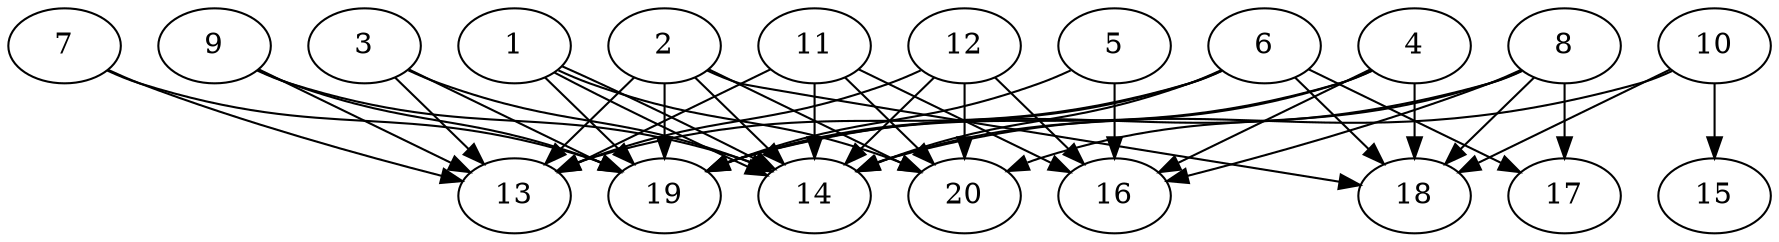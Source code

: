 // DAG automatically generated by daggen at Wed Jul 24 21:20:06 2019
// ./daggen --dot -n 20 --ccr 0.3 --fat 0.8 --regular 0.5 --density 0.8 --mindata 5242880 --maxdata 52428800 
digraph G {
  1 [size="123719680", alpha="0.14", expect_size="37115904"] 
  1 -> 14 [size ="37115904"]
  1 -> 14 [size ="37115904"]
  1 -> 19 [size ="37115904"]
  1 -> 20 [size ="37115904"]
  2 [size="147042987", alpha="0.08", expect_size="44112896"] 
  2 -> 13 [size ="44112896"]
  2 -> 14 [size ="44112896"]
  2 -> 18 [size ="44112896"]
  2 -> 19 [size ="44112896"]
  2 -> 20 [size ="44112896"]
  3 [size="81462613", alpha="0.07", expect_size="24438784"] 
  3 -> 13 [size ="24438784"]
  3 -> 14 [size ="24438784"]
  3 -> 19 [size ="24438784"]
  4 [size="142097067", alpha="0.14", expect_size="42629120"] 
  4 -> 14 [size ="42629120"]
  4 -> 16 [size ="42629120"]
  4 -> 18 [size ="42629120"]
  4 -> 19 [size ="42629120"]
  5 [size="100741120", alpha="0.08", expect_size="30222336"] 
  5 -> 16 [size ="30222336"]
  5 -> 19 [size ="30222336"]
  6 [size="108724907", alpha="0.04", expect_size="32617472"] 
  6 -> 13 [size ="32617472"]
  6 -> 14 [size ="32617472"]
  6 -> 17 [size ="32617472"]
  6 -> 18 [size ="32617472"]
  6 -> 19 [size ="32617472"]
  7 [size="52193280", alpha="0.18", expect_size="15657984"] 
  7 -> 13 [size ="15657984"]
  7 -> 19 [size ="15657984"]
  8 [size="174021973", alpha="0.14", expect_size="52206592"] 
  8 -> 16 [size ="52206592"]
  8 -> 17 [size ="52206592"]
  8 -> 18 [size ="52206592"]
  8 -> 19 [size ="52206592"]
  8 -> 20 [size ="52206592"]
  9 [size="97914880", alpha="0.16", expect_size="29374464"] 
  9 -> 13 [size ="29374464"]
  9 -> 14 [size ="29374464"]
  9 -> 19 [size ="29374464"]
  10 [size="129826133", alpha="0.10", expect_size="38947840"] 
  10 -> 14 [size ="38947840"]
  10 -> 15 [size ="38947840"]
  10 -> 18 [size ="38947840"]
  11 [size="97430187", alpha="0.01", expect_size="29229056"] 
  11 -> 13 [size ="29229056"]
  11 -> 14 [size ="29229056"]
  11 -> 16 [size ="29229056"]
  11 -> 20 [size ="29229056"]
  12 [size="47243947", alpha="0.13", expect_size="14173184"] 
  12 -> 13 [size ="14173184"]
  12 -> 14 [size ="14173184"]
  12 -> 16 [size ="14173184"]
  12 -> 20 [size ="14173184"]
  13 [size="106683733", alpha="0.14", expect_size="32005120"] 
  14 [size="158644907", alpha="0.12", expect_size="47593472"] 
  15 [size="113667413", alpha="0.15", expect_size="34100224"] 
  16 [size="172673707", alpha="0.12", expect_size="51802112"] 
  17 [size="48817493", alpha="0.14", expect_size="14645248"] 
  18 [size="32559787", alpha="0.17", expect_size="9767936"] 
  19 [size="145346560", alpha="0.15", expect_size="43603968"] 
  20 [size="111387307", alpha="0.14", expect_size="33416192"] 
}
